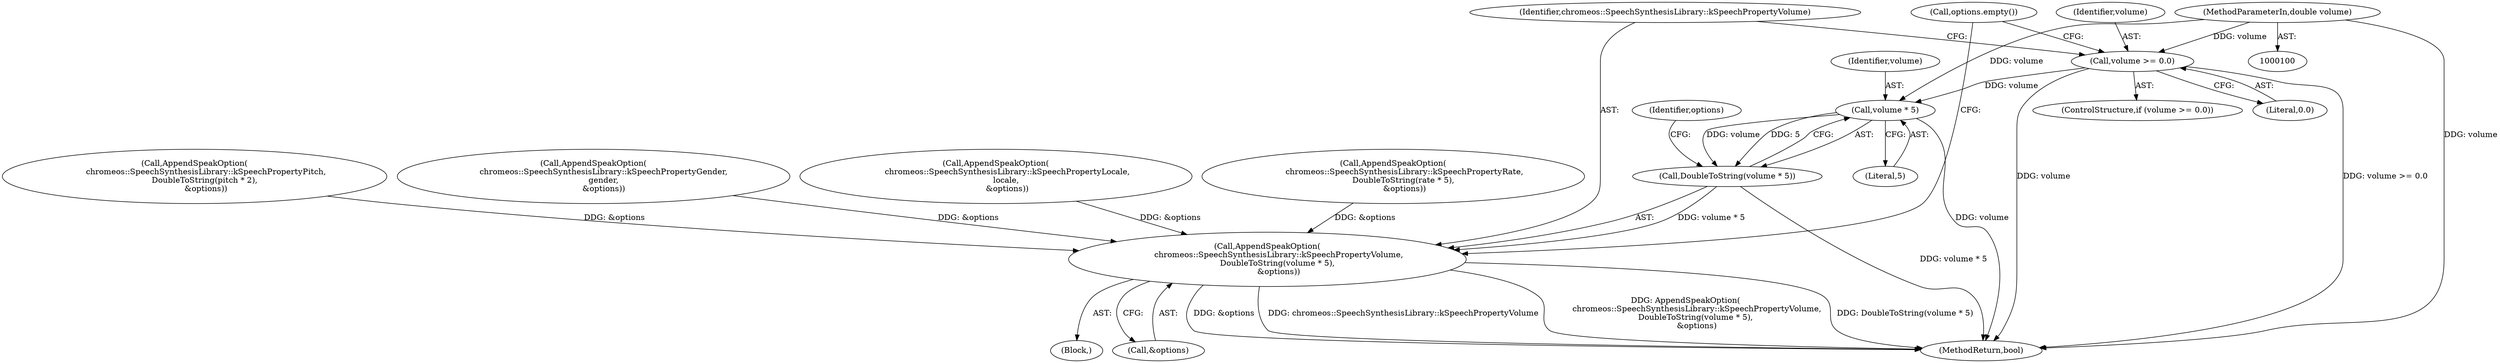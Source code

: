 digraph "1_Chrome_c63f2b7fe4fe2977f858a8e36d5f48db17eff2e7_26@del" {
"1000166" [label="(Call,volume >= 0.0)"];
"1000106" [label="(MethodParameterIn,double volume)"];
"1000173" [label="(Call,volume * 5)"];
"1000172" [label="(Call,DoubleToString(volume * 5))"];
"1000170" [label="(Call,AppendSpeakOption(\n         chromeos::SpeechSynthesisLibrary::kSpeechPropertyVolume,\n        DoubleToString(volume * 5),\n         &options))"];
"1000169" [label="(Block,)"];
"1000165" [label="(ControlStructure,if (volume >= 0.0))"];
"1000175" [label="(Literal,5)"];
"1000172" [label="(Call,DoubleToString(volume * 5))"];
"1000174" [label="(Identifier,volume)"];
"1000177" [label="(Identifier,options)"];
"1000125" [label="(Call,AppendSpeakOption(\n         chromeos::SpeechSynthesisLibrary::kSpeechPropertyLocale,\n        locale,\n         &options))"];
"1000171" [label="(Identifier,chromeos::SpeechSynthesisLibrary::kSpeechPropertyVolume)"];
"1000176" [label="(Call,&options)"];
"1000157" [label="(Call,AppendSpeakOption(\n         chromeos::SpeechSynthesisLibrary::kSpeechPropertyPitch,\n        DoubleToString(pitch * 2),\n         &options))"];
"1000166" [label="(Call,volume >= 0.0)"];
"1000167" [label="(Identifier,volume)"];
"1000170" [label="(Call,AppendSpeakOption(\n         chromeos::SpeechSynthesisLibrary::kSpeechPropertyVolume,\n        DoubleToString(volume * 5),\n         &options))"];
"1000187" [label="(MethodReturn,bool)"];
"1000106" [label="(MethodParameterIn,double volume)"];
"1000134" [label="(Call,AppendSpeakOption(\n        chromeos::SpeechSynthesisLibrary::kSpeechPropertyGender,\n        gender,\n        &options))"];
"1000173" [label="(Call,volume * 5)"];
"1000168" [label="(Literal,0.0)"];
"1000180" [label="(Call,options.empty())"];
"1000144" [label="(Call,AppendSpeakOption(\n         chromeos::SpeechSynthesisLibrary::kSpeechPropertyRate,\n        DoubleToString(rate * 5),\n         &options))"];
"1000166" -> "1000165"  [label="AST: "];
"1000166" -> "1000168"  [label="CFG: "];
"1000167" -> "1000166"  [label="AST: "];
"1000168" -> "1000166"  [label="AST: "];
"1000171" -> "1000166"  [label="CFG: "];
"1000180" -> "1000166"  [label="CFG: "];
"1000166" -> "1000187"  [label="DDG: volume >= 0.0"];
"1000166" -> "1000187"  [label="DDG: volume"];
"1000106" -> "1000166"  [label="DDG: volume"];
"1000166" -> "1000173"  [label="DDG: volume"];
"1000106" -> "1000100"  [label="AST: "];
"1000106" -> "1000187"  [label="DDG: volume"];
"1000106" -> "1000173"  [label="DDG: volume"];
"1000173" -> "1000172"  [label="AST: "];
"1000173" -> "1000175"  [label="CFG: "];
"1000174" -> "1000173"  [label="AST: "];
"1000175" -> "1000173"  [label="AST: "];
"1000172" -> "1000173"  [label="CFG: "];
"1000173" -> "1000187"  [label="DDG: volume"];
"1000173" -> "1000172"  [label="DDG: volume"];
"1000173" -> "1000172"  [label="DDG: 5"];
"1000172" -> "1000170"  [label="AST: "];
"1000177" -> "1000172"  [label="CFG: "];
"1000172" -> "1000187"  [label="DDG: volume * 5"];
"1000172" -> "1000170"  [label="DDG: volume * 5"];
"1000170" -> "1000169"  [label="AST: "];
"1000170" -> "1000176"  [label="CFG: "];
"1000171" -> "1000170"  [label="AST: "];
"1000176" -> "1000170"  [label="AST: "];
"1000180" -> "1000170"  [label="CFG: "];
"1000170" -> "1000187"  [label="DDG: DoubleToString(volume * 5)"];
"1000170" -> "1000187"  [label="DDG: &options"];
"1000170" -> "1000187"  [label="DDG: chromeos::SpeechSynthesisLibrary::kSpeechPropertyVolume"];
"1000170" -> "1000187"  [label="DDG: AppendSpeakOption(\n         chromeos::SpeechSynthesisLibrary::kSpeechPropertyVolume,\n        DoubleToString(volume * 5),\n         &options)"];
"1000144" -> "1000170"  [label="DDG: &options"];
"1000125" -> "1000170"  [label="DDG: &options"];
"1000157" -> "1000170"  [label="DDG: &options"];
"1000134" -> "1000170"  [label="DDG: &options"];
}
